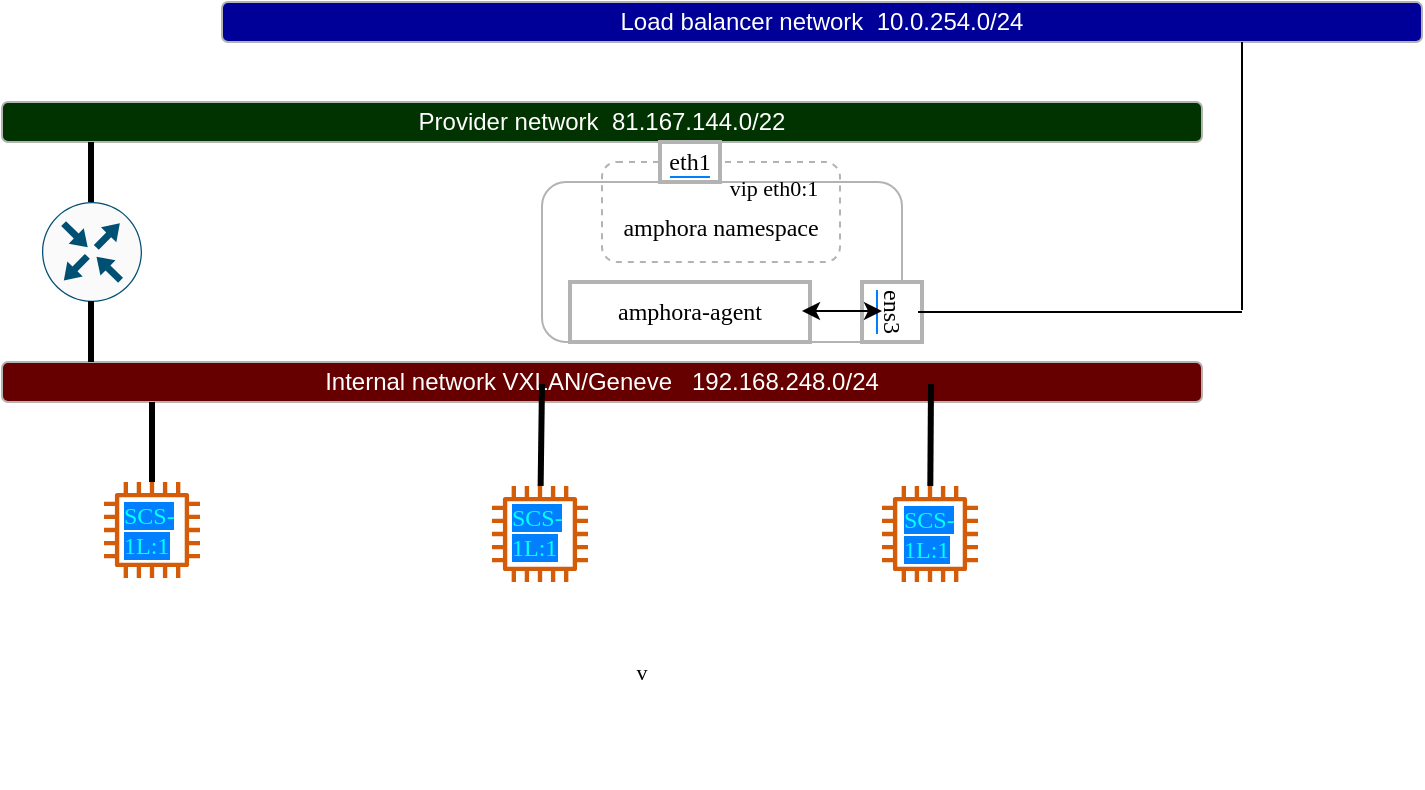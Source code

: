 <mxfile version="20.8.10" type="device"><diagram name="Seite-1" id="81YGyyhQn-uKFeN908tP"><mxGraphModel dx="1026" dy="682" grid="1" gridSize="10" guides="1" tooltips="1" connect="1" arrows="1" fold="1" page="1" pageScale="1" pageWidth="827" pageHeight="1169" math="0" shadow="0"><root><mxCell id="0"/><mxCell id="1" parent="0"/><mxCell id="TsowF9EidhRXMOyDTpke-1" value="&lt;font color=&quot;#ffffff&quot;&gt;Load balancer network&amp;nbsp; 10.0.254.0/24&lt;br&gt;&lt;/font&gt;" style="rounded=1;whiteSpace=wrap;html=1;strokeColor=#B3B3B3;fillColor=#000099;" vertex="1" parent="1"><mxGeometry x="200" y="100" width="600" height="20" as="geometry"/></mxCell><mxCell id="TsowF9EidhRXMOyDTpke-2" value="&lt;font color=&quot;#ffffff&quot;&gt;Internal network VXLAN/Geneve&amp;nbsp; &amp;nbsp;192.168.248.0/24&lt;br&gt;&lt;/font&gt;" style="rounded=1;whiteSpace=wrap;html=1;strokeColor=#B3B3B3;fillColor=#660000;" vertex="1" parent="1"><mxGeometry x="90" y="280" width="600" height="20" as="geometry"/></mxCell><mxCell id="TsowF9EidhRXMOyDTpke-3" value="" style="sketch=0;points=[[0.5,0,0],[1,0.5,0],[0.5,1,0],[0,0.5,0],[0.145,0.145,0],[0.856,0.145,0],[0.855,0.856,0],[0.145,0.855,0]];verticalLabelPosition=bottom;html=1;verticalAlign=top;aspect=fixed;align=center;pointerEvents=1;shape=mxgraph.cisco19.rect;prIcon=router;fillColor=#FAFAFA;strokeColor=#005073;fontColor=#FFFFFF;" vertex="1" parent="1"><mxGeometry x="110" y="200" width="50" height="50" as="geometry"/></mxCell><mxCell id="TsowF9EidhRXMOyDTpke-5" value="&lt;font color=&quot;#ffffff&quot;&gt;Provider network&amp;nbsp; 81.167.144.0/22&lt;br&gt;&lt;/font&gt;" style="rounded=1;whiteSpace=wrap;html=1;strokeColor=#B3B3B3;fillColor=#003300;" vertex="1" parent="1"><mxGeometry x="90" y="150" width="600" height="20" as="geometry"/></mxCell><mxCell id="TsowF9EidhRXMOyDTpke-8" value="&lt;p style=&quot;margin: 0px; font-variant-numeric: normal; font-variant-east-asian: normal; font-stretch: normal; line-height: normal; font-family: Menlo; color: rgb(0, 0, 0); text-align: start;&quot; class=&quot;p1&quot;&gt;&lt;br&gt;&lt;/p&gt;" style="sketch=0;outlineConnect=0;fontColor=#232F3E;gradientColor=none;fillColor=#D45B07;strokeColor=none;dashed=0;verticalLabelPosition=bottom;verticalAlign=top;align=center;html=1;fontSize=12;fontStyle=0;aspect=fixed;pointerEvents=1;shape=mxgraph.aws4.instance2;fontFamily=Verdana;" vertex="1" parent="1"><mxGeometry x="141" y="340" width="48" height="48" as="geometry"/></mxCell><mxCell id="TsowF9EidhRXMOyDTpke-9" value="&#10;&lt;p class=&quot;p1&quot;&gt;&lt;span class=&quot;s1&quot;&gt;SCS-1L:1&lt;/span&gt;&lt;/p&gt;&#10;&#10;&#10;" style="text;html=1;strokeColor=none;fillColor=none;align=center;verticalAlign=middle;whiteSpace=wrap;rounded=0;fontFamily=Verdana;fontColor=#FFFFFF;" vertex="1" parent="1"><mxGeometry x="380" y="430" width="60" height="30" as="geometry"/></mxCell><mxCell id="TsowF9EidhRXMOyDTpke-10" value="&lt;p style=&quot;margin: 0px; font-variant-numeric: normal; font-variant-east-asian: normal; font-stretch: normal; line-height: normal; font-family: Menlo; text-align: start;&quot; class=&quot;p1&quot;&gt;&lt;font style=&quot;background-color: rgb(0, 127, 255);&quot; color=&quot;#00ffff&quot;&gt;SCS-1L:1&lt;/font&gt;&lt;/p&gt;" style="text;html=1;strokeColor=none;fillColor=none;align=center;verticalAlign=middle;whiteSpace=wrap;rounded=0;fontFamily=Verdana;fontColor=#FFFFFF;" vertex="1" parent="1"><mxGeometry x="150" y="349" width="30" height="30" as="geometry"/></mxCell><mxCell id="TsowF9EidhRXMOyDTpke-15" value="&lt;p style=&quot;margin: 0px; font-variant-numeric: normal; font-variant-east-asian: normal; font-stretch: normal; line-height: normal; font-family: Menlo; color: rgb(0, 0, 0); text-align: start;&quot; class=&quot;p1&quot;&gt;&lt;br&gt;&lt;/p&gt;" style="sketch=0;outlineConnect=0;fontColor=#232F3E;gradientColor=none;fillColor=#D45B07;strokeColor=none;dashed=0;verticalLabelPosition=bottom;verticalAlign=top;align=center;html=1;fontSize=12;fontStyle=0;aspect=fixed;pointerEvents=1;shape=mxgraph.aws4.instance2;fontFamily=Verdana;" vertex="1" parent="1"><mxGeometry x="335" y="342" width="48" height="48" as="geometry"/></mxCell><mxCell id="TsowF9EidhRXMOyDTpke-16" value="&lt;p style=&quot;margin: 0px; font-variant-numeric: normal; font-variant-east-asian: normal; font-stretch: normal; line-height: normal; font-family: Menlo; text-align: start;&quot; class=&quot;p1&quot;&gt;&lt;font style=&quot;background-color: rgb(0, 127, 255);&quot; color=&quot;#00ffff&quot;&gt;SCS-1L:1&lt;/font&gt;&lt;/p&gt;" style="text;html=1;strokeColor=none;fillColor=none;align=center;verticalAlign=middle;whiteSpace=wrap;rounded=0;fontFamily=Verdana;fontColor=#FFFFFF;" vertex="1" parent="1"><mxGeometry x="344" y="350" width="30" height="30" as="geometry"/></mxCell><mxCell id="TsowF9EidhRXMOyDTpke-17" value="&lt;p style=&quot;margin: 0px; font-variant-numeric: normal; font-variant-east-asian: normal; font-stretch: normal; line-height: normal; font-family: Menlo; color: rgb(0, 0, 0); text-align: start;&quot; class=&quot;p1&quot;&gt;&lt;br&gt;&lt;/p&gt;" style="sketch=0;outlineConnect=0;fontColor=#232F3E;gradientColor=none;fillColor=#D45B07;strokeColor=none;dashed=0;verticalLabelPosition=bottom;verticalAlign=top;align=center;html=1;fontSize=12;fontStyle=0;aspect=fixed;pointerEvents=1;shape=mxgraph.aws4.instance2;fontFamily=Verdana;" vertex="1" parent="1"><mxGeometry x="530" y="342" width="48" height="48" as="geometry"/></mxCell><mxCell id="TsowF9EidhRXMOyDTpke-18" value="&lt;p style=&quot;margin: 0px; font-variant-numeric: normal; font-variant-east-asian: normal; font-stretch: normal; line-height: normal; font-family: Menlo; text-align: start;&quot; class=&quot;p1&quot;&gt;&lt;font style=&quot;background-color: rgb(0, 127, 255);&quot; color=&quot;#00ffff&quot;&gt;SCS-1L:1&lt;/font&gt;&lt;/p&gt;" style="text;html=1;strokeColor=none;fillColor=none;align=center;verticalAlign=middle;whiteSpace=wrap;rounded=0;fontFamily=Verdana;fontColor=#FFFFFF;" vertex="1" parent="1"><mxGeometry x="540" y="351" width="30" height="30" as="geometry"/></mxCell><mxCell id="TsowF9EidhRXMOyDTpke-19" value="" style="endArrow=none;html=1;rounded=0;fontFamily=Verdana;fontColor=#00FFFF;entryX=0.125;entryY=1;entryDx=0;entryDy=0;entryPerimeter=0;strokeWidth=3;" edge="1" parent="1" target="TsowF9EidhRXMOyDTpke-2"><mxGeometry width="50" height="50" relative="1" as="geometry"><mxPoint x="165" y="340" as="sourcePoint"/><mxPoint x="200" y="300" as="targetPoint"/></mxGeometry></mxCell><mxCell id="TsowF9EidhRXMOyDTpke-20" value="" style="endArrow=none;html=1;rounded=0;fontFamily=Verdana;fontColor=#00FFFF;entryX=0.125;entryY=1;entryDx=0;entryDy=0;entryPerimeter=0;strokeWidth=3;" edge="1" parent="1" source="TsowF9EidhRXMOyDTpke-15"><mxGeometry width="50" height="50" relative="1" as="geometry"><mxPoint x="360" y="330" as="sourcePoint"/><mxPoint x="360" y="291" as="targetPoint"/></mxGeometry></mxCell><mxCell id="TsowF9EidhRXMOyDTpke-21" value="" style="endArrow=none;html=1;rounded=0;fontFamily=Verdana;fontColor=#00FFFF;entryX=0.125;entryY=1;entryDx=0;entryDy=0;entryPerimeter=0;strokeWidth=3;" edge="1" parent="1" source="TsowF9EidhRXMOyDTpke-17"><mxGeometry width="50" height="50" relative="1" as="geometry"><mxPoint x="555" y="340" as="sourcePoint"/><mxPoint x="554.5" y="291" as="targetPoint"/></mxGeometry></mxCell><mxCell id="TsowF9EidhRXMOyDTpke-22" value="" style="endArrow=none;html=1;rounded=0;fontFamily=Verdana;fontColor=#00FFFF;entryX=0.125;entryY=1;entryDx=0;entryDy=0;entryPerimeter=0;strokeWidth=3;" edge="1" parent="1"><mxGeometry width="50" height="50" relative="1" as="geometry"><mxPoint x="134.5" y="280" as="sourcePoint"/><mxPoint x="134.5" y="249.5" as="targetPoint"/></mxGeometry></mxCell><mxCell id="TsowF9EidhRXMOyDTpke-23" value="" style="endArrow=none;html=1;rounded=0;fontFamily=Verdana;fontColor=#00FFFF;entryX=0.125;entryY=1;entryDx=0;entryDy=0;entryPerimeter=0;strokeWidth=3;" edge="1" parent="1"><mxGeometry width="50" height="50" relative="1" as="geometry"><mxPoint x="134.5" y="200" as="sourcePoint"/><mxPoint x="134.5" y="170" as="targetPoint"/></mxGeometry></mxCell><mxCell id="TsowF9EidhRXMOyDTpke-24" value="" style="rounded=1;whiteSpace=wrap;html=1;labelBackgroundColor=#007FFF;strokeColor=#B3B3B3;fontFamily=Verdana;fontColor=#00FFFF;fillColor=#FFFFFF;strokeWidth=1;" vertex="1" parent="1"><mxGeometry x="360" y="190" width="180" height="80" as="geometry"/></mxCell><mxCell id="TsowF9EidhRXMOyDTpke-25" value="&lt;font style=&quot;background-color: rgb(255, 255, 255);&quot; color=&quot;#000000&quot;&gt;ens3&lt;/font&gt;" style="rounded=0;whiteSpace=wrap;html=1;labelBackgroundColor=#007FFF;strokeColor=#B3B3B3;fontFamily=Verdana;fontColor=#00FFFF;fillColor=#FFFFFF;strokeWidth=2;rotation=90;" vertex="1" parent="1"><mxGeometry x="520" y="240" width="30" height="30" as="geometry"/></mxCell><mxCell id="TsowF9EidhRXMOyDTpke-26" value="amphora-agent" style="rounded=0;whiteSpace=wrap;html=1;labelBackgroundColor=#FFFFFF;strokeColor=#B3B3B3;strokeWidth=2;fontFamily=Verdana;fontColor=#000000;fillColor=#FFFFFF;" vertex="1" parent="1"><mxGeometry x="374" y="240" width="120" height="30" as="geometry"/></mxCell><mxCell id="TsowF9EidhRXMOyDTpke-27" value="" style="endArrow=classic;startArrow=classic;html=1;rounded=0;strokeWidth=1;fontFamily=Verdana;fontColor=#000000;" edge="1" parent="1"><mxGeometry width="50" height="50" relative="1" as="geometry"><mxPoint x="490" y="254.5" as="sourcePoint"/><mxPoint x="530" y="254.5" as="targetPoint"/></mxGeometry></mxCell><mxCell id="TsowF9EidhRXMOyDTpke-28" value="&lt;br&gt;amphora namespace" style="rounded=1;whiteSpace=wrap;html=1;labelBackgroundColor=#FFFFFF;strokeColor=#B3B3B3;strokeWidth=1;fontFamily=Verdana;fontColor=#000000;fillColor=none;dashed=1;" vertex="1" parent="1"><mxGeometry x="390" y="180" width="119" height="50" as="geometry"/></mxCell><mxCell id="TsowF9EidhRXMOyDTpke-29" value="&lt;font style=&quot;background-color: rgb(255, 255, 255);&quot; color=&quot;#000000&quot;&gt;eth1&lt;/font&gt;" style="rounded=0;whiteSpace=wrap;html=1;labelBackgroundColor=#007FFF;strokeColor=#B3B3B3;fontFamily=Verdana;fontColor=#00FFFF;fillColor=#FFFFFF;strokeWidth=2;rotation=0;" vertex="1" parent="1"><mxGeometry x="419" y="170" width="30" height="20" as="geometry"/></mxCell><mxCell id="TsowF9EidhRXMOyDTpke-31" value="v" style="text;html=1;strokeColor=none;fillColor=none;align=center;verticalAlign=middle;whiteSpace=wrap;rounded=0;fontSize=11;fontFamily=Verdana;fontColor=#000000;" vertex="1" parent="1"><mxGeometry x="380" y="420" width="60" height="30" as="geometry"/></mxCell><mxCell id="TsowF9EidhRXMOyDTpke-33" value="" style="endArrow=none;html=1;rounded=0;strokeWidth=1;fontFamily=Verdana;fontSize=11;fontColor=#000000;" edge="1" parent="1"><mxGeometry width="50" height="50" relative="1" as="geometry"><mxPoint x="548" y="255" as="sourcePoint"/><mxPoint x="710" y="255" as="targetPoint"/></mxGeometry></mxCell><mxCell id="TsowF9EidhRXMOyDTpke-34" value="" style="endArrow=none;html=1;rounded=0;strokeWidth=1;fontFamily=Verdana;fontSize=11;fontColor=#000000;" edge="1" parent="1"><mxGeometry width="50" height="50" relative="1" as="geometry"><mxPoint x="710" y="120" as="sourcePoint"/><mxPoint x="710" y="254" as="targetPoint"/></mxGeometry></mxCell><mxCell id="TsowF9EidhRXMOyDTpke-35" value="vip eth0:1" style="text;html=1;strokeColor=none;fillColor=none;align=center;verticalAlign=middle;whiteSpace=wrap;rounded=0;fontSize=11;fontFamily=Verdana;fontColor=#000000;" vertex="1" parent="1"><mxGeometry x="446" y="178" width="60" height="30" as="geometry"/></mxCell></root></mxGraphModel></diagram></mxfile>